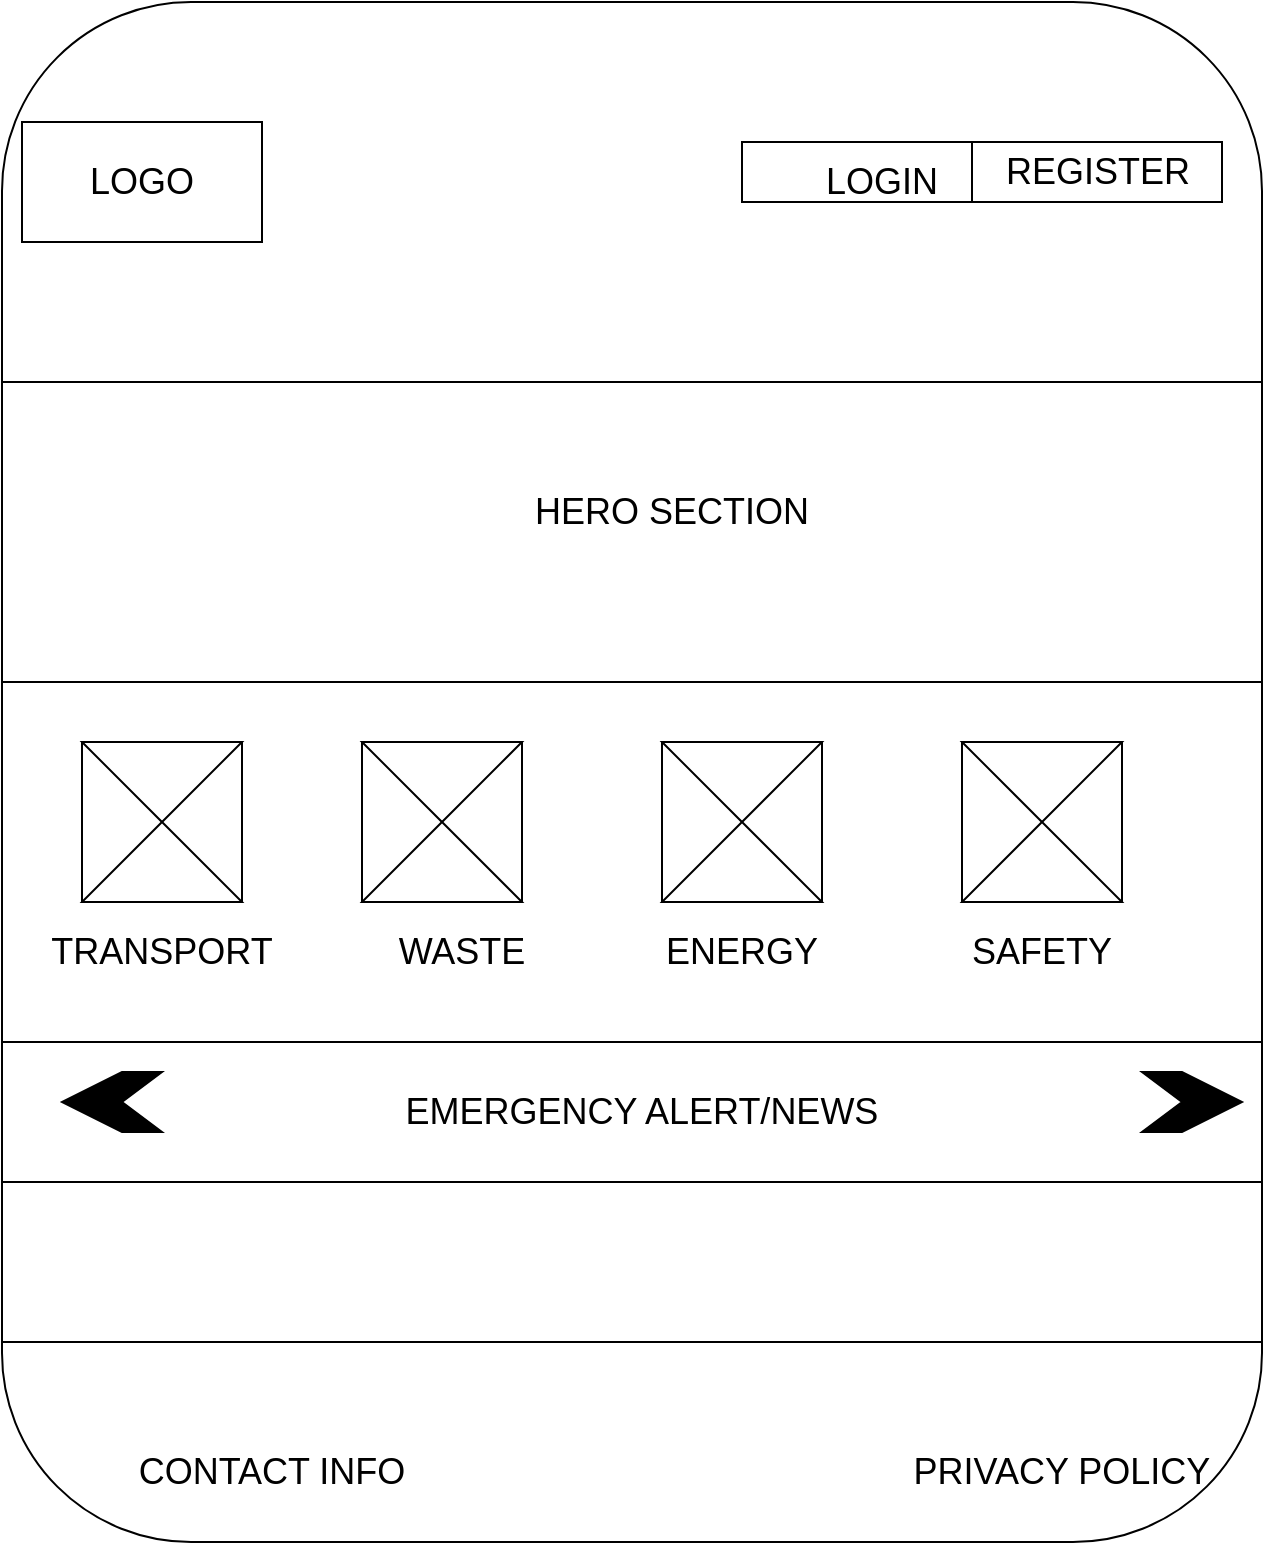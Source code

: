 <mxfile version="20.8.16" type="device"><diagram name="Page-1" id="-FGHd17gXTOB52X1I8uT"><mxGraphModel dx="2578" dy="1032" grid="1" gridSize="10" guides="1" tooltips="1" connect="1" arrows="1" fold="1" page="1" pageScale="1" pageWidth="850" pageHeight="1100" math="0" shadow="0"><root><mxCell id="0"/><mxCell id="1" parent="0"/><mxCell id="_LhM_RE-Uz-n6bPF3vU6-3" value="" style="rounded=1;whiteSpace=wrap;html=1;" vertex="1" parent="1"><mxGeometry x="-30" width="630" height="770" as="geometry"/></mxCell><mxCell id="wkWYzK6B-LoqjASih4D4-2" value="" style="rounded=0;whiteSpace=wrap;html=1;" parent="1" vertex="1"><mxGeometry x="-20" y="60" width="120" height="60" as="geometry"/></mxCell><mxCell id="wkWYzK6B-LoqjASih4D4-3" value="" style="rounded=0;whiteSpace=wrap;html=1;" parent="1" vertex="1"><mxGeometry x="340" y="70" width="170" height="30" as="geometry"/></mxCell><mxCell id="wkWYzK6B-LoqjASih4D4-4" value="" style="rounded=0;whiteSpace=wrap;html=1;" parent="1" vertex="1"><mxGeometry x="455" y="70" width="125" height="30" as="geometry"/></mxCell><mxCell id="wkWYzK6B-LoqjASih4D4-5" value="" style="rounded=0;whiteSpace=wrap;html=1;" parent="1" vertex="1"><mxGeometry x="-30" y="190" width="630" height="150" as="geometry"/></mxCell><mxCell id="wkWYzK6B-LoqjASih4D4-7" value="" style="rounded=0;whiteSpace=wrap;html=1;" parent="1" vertex="1"><mxGeometry x="-30" y="340" width="630" height="180" as="geometry"/></mxCell><mxCell id="wkWYzK6B-LoqjASih4D4-10" value="" style="group" parent="1" vertex="1" connectable="0"><mxGeometry x="10" y="370" width="80" height="80" as="geometry"/></mxCell><mxCell id="wkWYzK6B-LoqjASih4D4-8" value="" style="whiteSpace=wrap;html=1;aspect=fixed;" parent="wkWYzK6B-LoqjASih4D4-10" vertex="1"><mxGeometry width="80" height="80" as="geometry"/></mxCell><mxCell id="wkWYzK6B-LoqjASih4D4-9" value="" style="shape=collate;whiteSpace=wrap;html=1;" parent="wkWYzK6B-LoqjASih4D4-10" vertex="1"><mxGeometry width="80" height="80" as="geometry"/></mxCell><mxCell id="wkWYzK6B-LoqjASih4D4-11" value="" style="group" parent="1" vertex="1" connectable="0"><mxGeometry x="150" y="370" width="80" height="80" as="geometry"/></mxCell><mxCell id="wkWYzK6B-LoqjASih4D4-12" value="" style="whiteSpace=wrap;html=1;aspect=fixed;" parent="wkWYzK6B-LoqjASih4D4-11" vertex="1"><mxGeometry width="80" height="80" as="geometry"/></mxCell><mxCell id="wkWYzK6B-LoqjASih4D4-13" value="" style="shape=collate;whiteSpace=wrap;html=1;" parent="wkWYzK6B-LoqjASih4D4-11" vertex="1"><mxGeometry width="80" height="80" as="geometry"/></mxCell><mxCell id="wkWYzK6B-LoqjASih4D4-14" value="" style="group" parent="1" vertex="1" connectable="0"><mxGeometry x="450" y="370" width="80" height="80" as="geometry"/></mxCell><mxCell id="wkWYzK6B-LoqjASih4D4-15" value="" style="whiteSpace=wrap;html=1;aspect=fixed;" parent="wkWYzK6B-LoqjASih4D4-14" vertex="1"><mxGeometry width="80" height="80" as="geometry"/></mxCell><mxCell id="wkWYzK6B-LoqjASih4D4-16" value="" style="shape=collate;whiteSpace=wrap;html=1;" parent="wkWYzK6B-LoqjASih4D4-14" vertex="1"><mxGeometry width="80" height="80" as="geometry"/></mxCell><mxCell id="wkWYzK6B-LoqjASih4D4-17" value="" style="group" parent="1" vertex="1" connectable="0"><mxGeometry x="300" y="370" width="80" height="80" as="geometry"/></mxCell><mxCell id="wkWYzK6B-LoqjASih4D4-18" value="" style="whiteSpace=wrap;html=1;aspect=fixed;" parent="wkWYzK6B-LoqjASih4D4-17" vertex="1"><mxGeometry width="80" height="80" as="geometry"/></mxCell><mxCell id="wkWYzK6B-LoqjASih4D4-19" value="" style="shape=collate;whiteSpace=wrap;html=1;" parent="wkWYzK6B-LoqjASih4D4-17" vertex="1"><mxGeometry width="80" height="80" as="geometry"/></mxCell><mxCell id="wkWYzK6B-LoqjASih4D4-21" value="" style="rounded=0;whiteSpace=wrap;html=1;" parent="1" vertex="1"><mxGeometry x="-30" y="520" width="630" height="70" as="geometry"/></mxCell><mxCell id="wkWYzK6B-LoqjASih4D4-22" value="" style="rounded=0;whiteSpace=wrap;html=1;" parent="1" vertex="1"><mxGeometry x="-30" y="590" width="630" height="80" as="geometry"/></mxCell><mxCell id="wkWYzK6B-LoqjASih4D4-23" value="&lt;font style=&quot;font-size: 18px;&quot;&gt;LOGO&lt;/font&gt;" style="text;html=1;strokeColor=none;fillColor=none;align=center;verticalAlign=middle;whiteSpace=wrap;rounded=0;" parent="1" vertex="1"><mxGeometry x="-10" y="75" width="100" height="30" as="geometry"/></mxCell><mxCell id="wkWYzK6B-LoqjASih4D4-26" value="LOGIN" style="text;html=1;strokeColor=none;fillColor=none;align=center;verticalAlign=middle;whiteSpace=wrap;rounded=0;fontSize=18;" parent="1" vertex="1"><mxGeometry x="380" y="75" width="60" height="30" as="geometry"/></mxCell><mxCell id="wkWYzK6B-LoqjASih4D4-27" value="REGISTER" style="text;html=1;strokeColor=none;fillColor=none;align=center;verticalAlign=middle;whiteSpace=wrap;rounded=0;fontSize=18;" parent="1" vertex="1"><mxGeometry x="487.5" y="70" width="60" height="30" as="geometry"/></mxCell><mxCell id="wkWYzK6B-LoqjASih4D4-28" value="HERO SECTION" style="text;html=1;strokeColor=none;fillColor=none;align=center;verticalAlign=middle;whiteSpace=wrap;rounded=0;fontSize=18;" parent="1" vertex="1"><mxGeometry x="100" y="210" width="410" height="90" as="geometry"/></mxCell><mxCell id="wkWYzK6B-LoqjASih4D4-29" value="TRANSPORT" style="text;html=1;strokeColor=none;fillColor=none;align=center;verticalAlign=middle;whiteSpace=wrap;rounded=0;fontSize=18;" parent="1" vertex="1"><mxGeometry x="20" y="460" width="60" height="30" as="geometry"/></mxCell><mxCell id="wkWYzK6B-LoqjASih4D4-30" value="WASTE" style="text;html=1;strokeColor=none;fillColor=none;align=center;verticalAlign=middle;whiteSpace=wrap;rounded=0;fontSize=18;" parent="1" vertex="1"><mxGeometry x="170" y="460" width="60" height="30" as="geometry"/></mxCell><mxCell id="wkWYzK6B-LoqjASih4D4-31" value="ENERGY" style="text;html=1;strokeColor=none;fillColor=none;align=center;verticalAlign=middle;whiteSpace=wrap;rounded=0;fontSize=18;" parent="1" vertex="1"><mxGeometry x="310" y="460" width="60" height="30" as="geometry"/></mxCell><mxCell id="wkWYzK6B-LoqjASih4D4-32" value="SAFETY" style="text;html=1;strokeColor=none;fillColor=none;align=center;verticalAlign=middle;whiteSpace=wrap;rounded=0;fontSize=18;" parent="1" vertex="1"><mxGeometry x="460" y="460" width="60" height="30" as="geometry"/></mxCell><mxCell id="wkWYzK6B-LoqjASih4D4-33" value="EMERGENCY ALERT/NEWS" style="text;html=1;strokeColor=none;fillColor=none;align=center;verticalAlign=middle;whiteSpace=wrap;rounded=0;fontSize=18;" parent="1" vertex="1"><mxGeometry x="20" y="540" width="540" height="30" as="geometry"/></mxCell><mxCell id="wkWYzK6B-LoqjASih4D4-34" value="" style="html=1;shadow=0;dashed=0;align=center;verticalAlign=middle;shape=mxgraph.arrows2.arrow;dy=0;dx=30;notch=20;fontSize=18;direction=west;fillColor=#000000;" parent="1" vertex="1"><mxGeometry y="535" width="50" height="30" as="geometry"/></mxCell><mxCell id="wkWYzK6B-LoqjASih4D4-35" value="" style="html=1;shadow=0;dashed=0;align=center;verticalAlign=middle;shape=mxgraph.arrows2.arrow;dy=0;dx=30;notch=20;fontSize=18;fillColor=#000000;" parent="1" vertex="1"><mxGeometry x="540" y="535" width="50" height="30" as="geometry"/></mxCell><mxCell id="wkWYzK6B-LoqjASih4D4-36" value="CONTACT INFO" style="text;html=1;strokeColor=none;fillColor=none;align=center;verticalAlign=middle;whiteSpace=wrap;rounded=0;fontSize=18;" parent="1" vertex="1"><mxGeometry x="-10" y="720" width="230" height="30" as="geometry"/></mxCell><mxCell id="wkWYzK6B-LoqjASih4D4-37" value="PRIVACY POLICY" style="text;html=1;strokeColor=none;fillColor=none;align=center;verticalAlign=middle;whiteSpace=wrap;rounded=0;fontSize=18;" parent="1" vertex="1"><mxGeometry x="410" y="720" width="180" height="30" as="geometry"/></mxCell></root></mxGraphModel></diagram></mxfile>